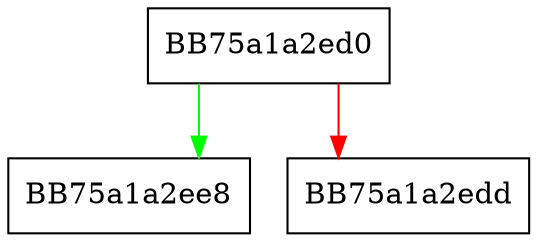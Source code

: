 digraph get_old_jtype {
  node [shape="box"];
  graph [splines=ortho];
  BB75a1a2ed0 -> BB75a1a2ee8 [color="green"];
  BB75a1a2ed0 -> BB75a1a2edd [color="red"];
}